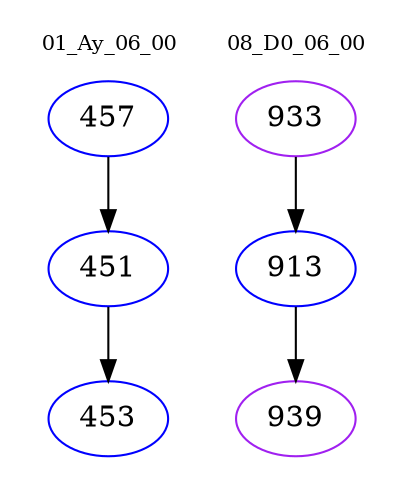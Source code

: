 digraph{
subgraph cluster_0 {
color = white
label = "01_Ay_06_00";
fontsize=10;
T0_457 [label="457", color="blue"]
T0_457 -> T0_451 [color="black"]
T0_451 [label="451", color="blue"]
T0_451 -> T0_453 [color="black"]
T0_453 [label="453", color="blue"]
}
subgraph cluster_1 {
color = white
label = "08_D0_06_00";
fontsize=10;
T1_933 [label="933", color="purple"]
T1_933 -> T1_913 [color="black"]
T1_913 [label="913", color="blue"]
T1_913 -> T1_939 [color="black"]
T1_939 [label="939", color="purple"]
}
}
